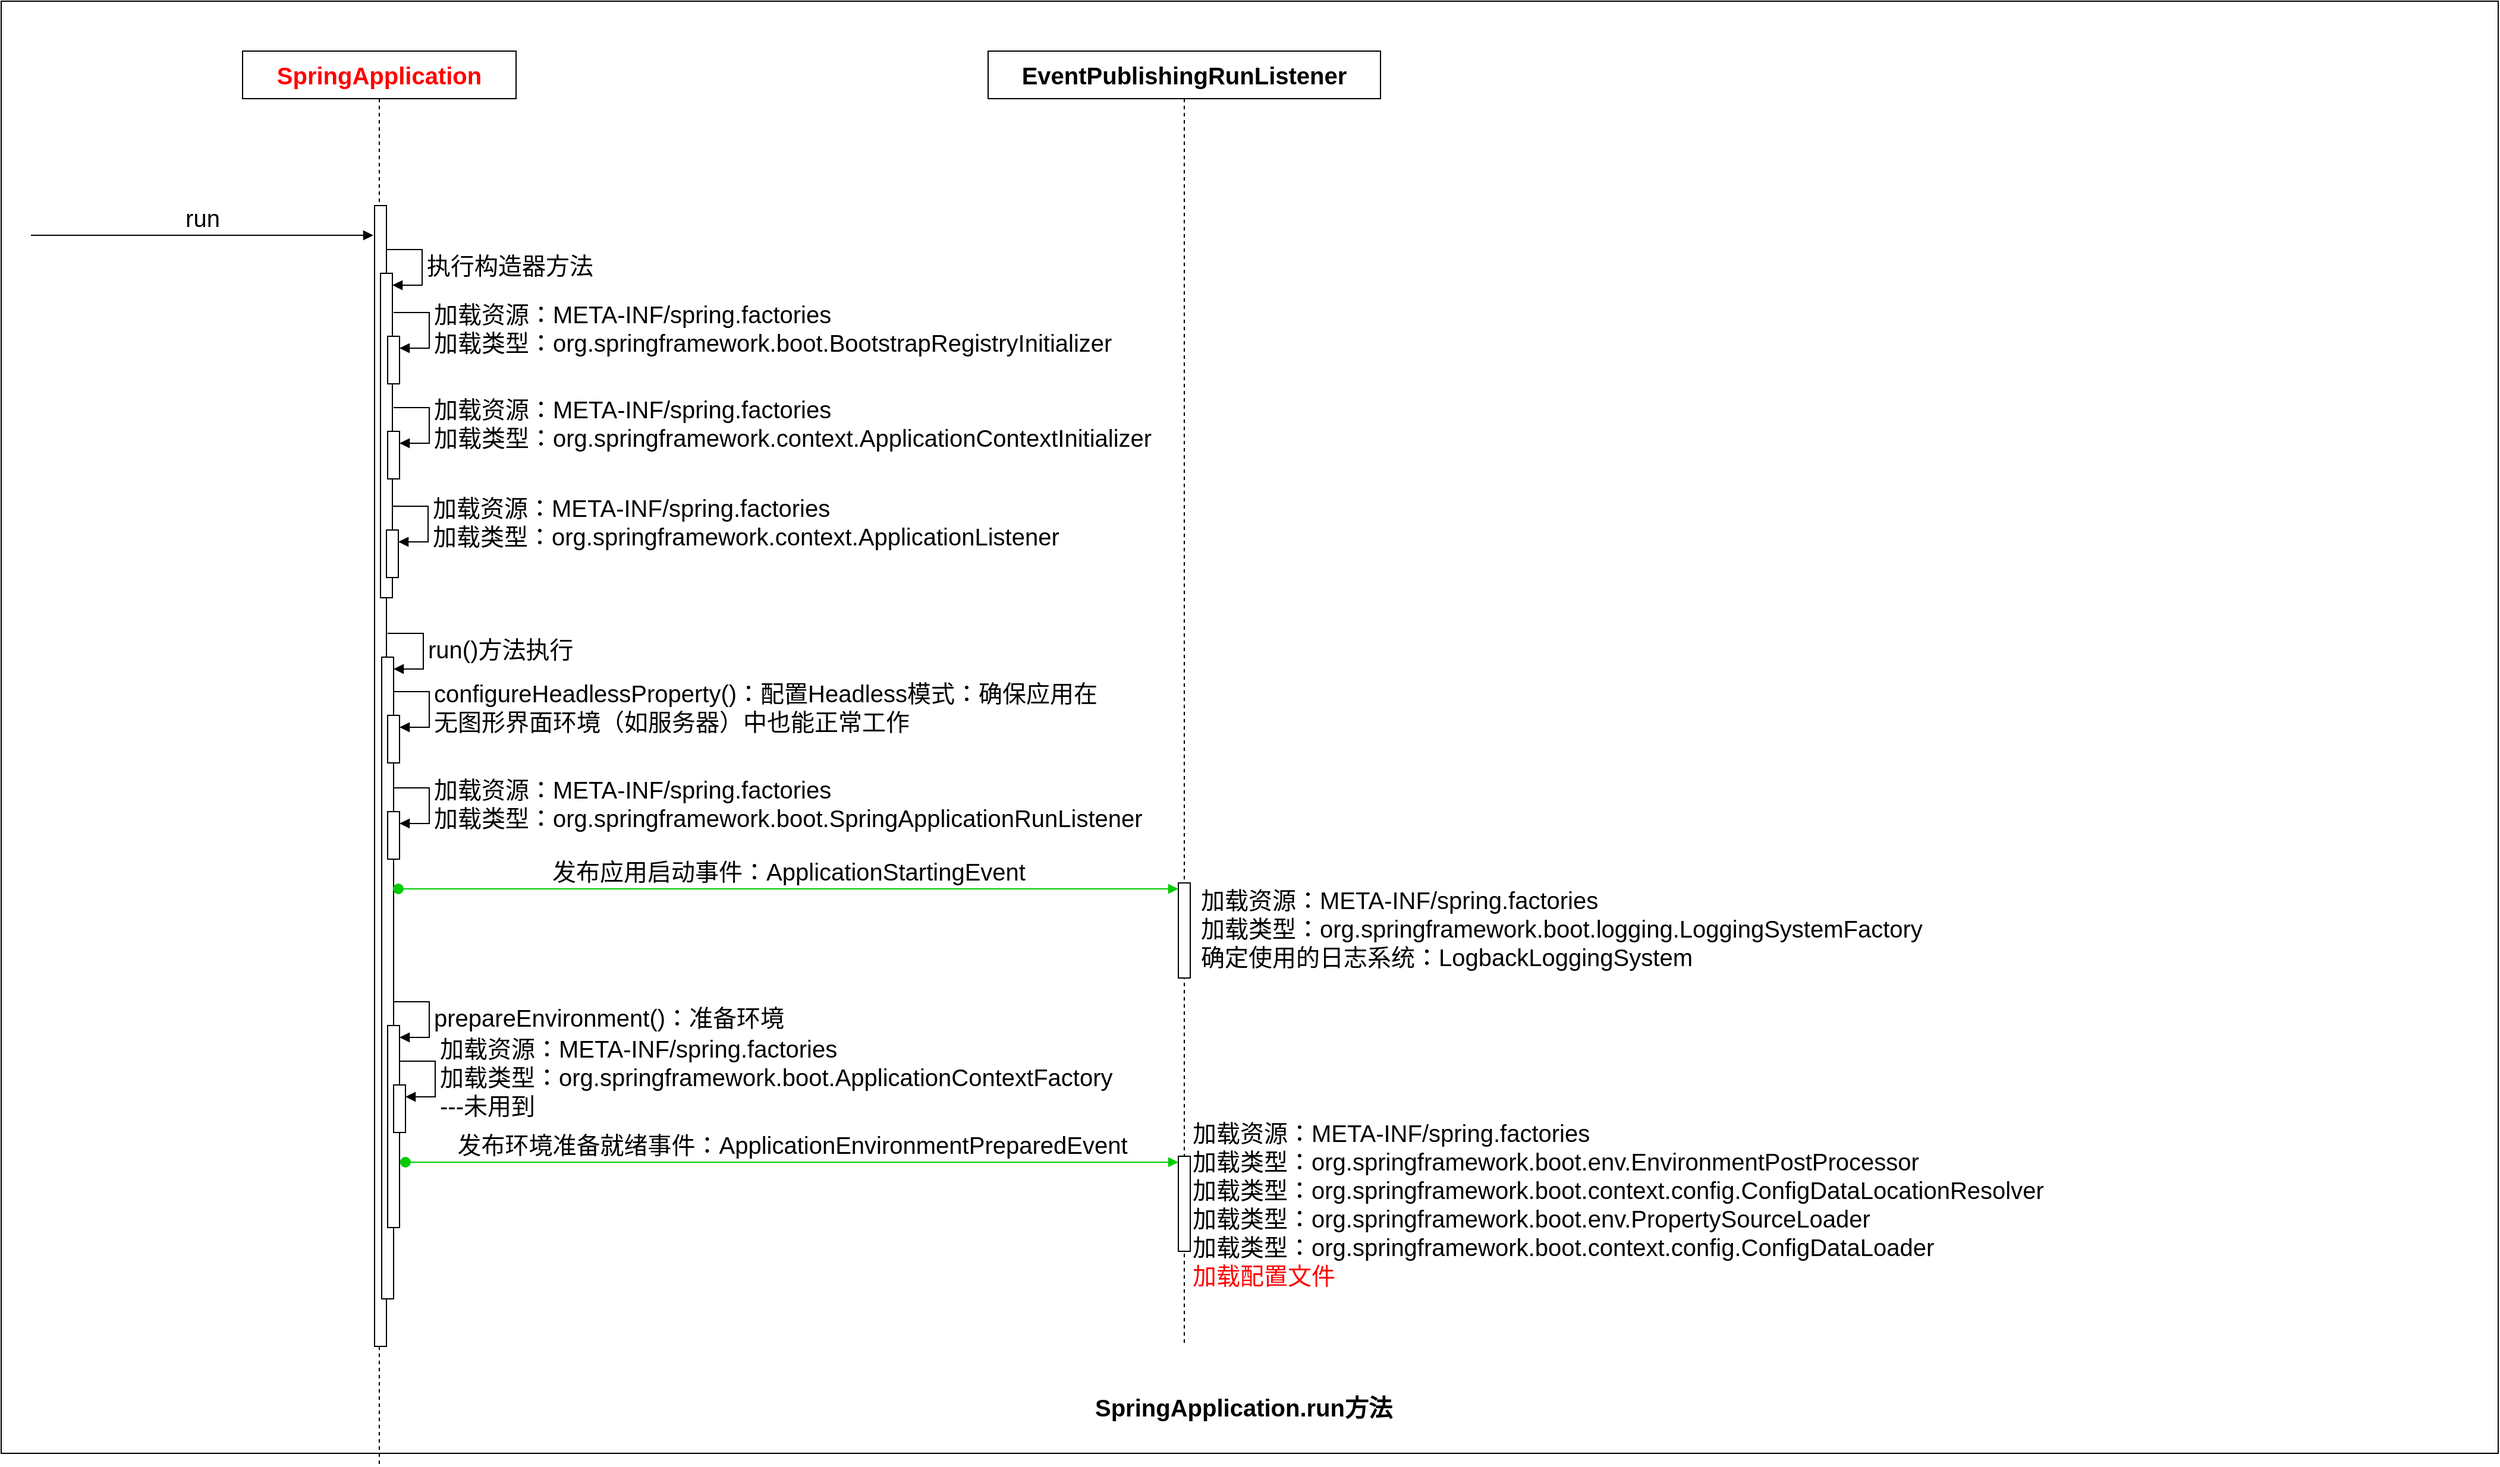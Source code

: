 <mxfile version="28.2.5">
  <diagram name="第 1 页" id="A2wYnKDMZFF023bxGnZ8">
    <mxGraphModel dx="1426" dy="788" grid="1" gridSize="10" guides="1" tooltips="1" connect="1" arrows="1" fold="1" page="1" pageScale="1" pageWidth="827" pageHeight="1169" background="none" math="0" shadow="0">
      <root>
        <mxCell id="0" />
        <mxCell id="1" parent="0" />
        <mxCell id="-QrxRBGIXTvyxB3OS5xk-55" value="" style="rounded=0;whiteSpace=wrap;html=1;" parent="1" vertex="1">
          <mxGeometry x="10" y="168" width="2100" height="1222" as="geometry" />
        </mxCell>
        <mxCell id="-QrxRBGIXTvyxB3OS5xk-1" value="SpringApplication" style="shape=umlLifeline;whiteSpace=wrap;html=1;container=1;dropTarget=0;collapsible=0;recursiveResize=0;outlineConnect=0;portConstraint=eastwest;newEdgeStyle={&quot;curved&quot;:0,&quot;rounded&quot;:0};fontSize=20;fontStyle=1;points=[[0,0,0,0,5],[0,1,0,0,-5],[1,0,0,0,5],[1,1,0,0,-5]];perimeter=rectanglePerimeter;targetShapes=umlLifeline;participant=label;fontColor=#FF0000;" parent="1" vertex="1">
          <mxGeometry x="213" y="210" width="230" height="1190" as="geometry" />
        </mxCell>
        <mxCell id="-QrxRBGIXTvyxB3OS5xk-2" value="" style="html=1;points=[[0,0,0,0,5],[0,1,0,0,-5],[1,0,0,0,5],[1,1,0,0,-5]];perimeter=orthogonalPerimeter;outlineConnect=0;targetShapes=umlLifeline;portConstraint=eastwest;newEdgeStyle={&quot;curved&quot;:0,&quot;rounded&quot;:0};" parent="-QrxRBGIXTvyxB3OS5xk-1" vertex="1">
          <mxGeometry x="111" y="130" width="10" height="960" as="geometry" />
        </mxCell>
        <mxCell id="-QrxRBGIXTvyxB3OS5xk-16" value="" style="html=1;points=[[0,0,0,0,5],[0,1,0,0,-5],[1,0,0,0,5],[1,1,0,0,-5]];perimeter=orthogonalPerimeter;outlineConnect=0;targetShapes=umlLifeline;portConstraint=eastwest;newEdgeStyle={&quot;curved&quot;:0,&quot;rounded&quot;:0};" parent="-QrxRBGIXTvyxB3OS5xk-1" vertex="1">
          <mxGeometry x="116" y="187" width="10" height="273" as="geometry" />
        </mxCell>
        <mxCell id="-QrxRBGIXTvyxB3OS5xk-17" value="执行构造器方法" style="html=1;align=left;spacingLeft=2;endArrow=block;rounded=0;edgeStyle=orthogonalEdgeStyle;curved=0;rounded=0;fontSize=20;" parent="-QrxRBGIXTvyxB3OS5xk-1" target="-QrxRBGIXTvyxB3OS5xk-16" edge="1">
          <mxGeometry relative="1" as="geometry">
            <mxPoint x="121" y="167" as="sourcePoint" />
            <Array as="points">
              <mxPoint x="151" y="197" />
            </Array>
          </mxGeometry>
        </mxCell>
        <mxCell id="A_lMgig04zZX347-qLPO-1" value="" style="html=1;points=[[0,0,0,0,5],[0,1,0,0,-5],[1,0,0,0,5],[1,1,0,0,-5]];perimeter=orthogonalPerimeter;outlineConnect=0;targetShapes=umlLifeline;portConstraint=eastwest;newEdgeStyle={&quot;curved&quot;:0,&quot;rounded&quot;:0};" parent="-QrxRBGIXTvyxB3OS5xk-1" vertex="1">
          <mxGeometry x="122" y="240" width="10" height="40" as="geometry" />
        </mxCell>
        <mxCell id="A_lMgig04zZX347-qLPO-2" value="加载资源：META-INF/spring.factories&lt;div&gt;加载类型：org.springframework.boot.BootstrapRegistryInitializer&lt;/div&gt;" style="html=1;align=left;spacingLeft=2;endArrow=block;rounded=0;edgeStyle=orthogonalEdgeStyle;curved=0;rounded=0;fontSize=20;" parent="-QrxRBGIXTvyxB3OS5xk-1" target="A_lMgig04zZX347-qLPO-1" edge="1">
          <mxGeometry relative="1" as="geometry">
            <mxPoint x="127" y="220" as="sourcePoint" />
            <Array as="points">
              <mxPoint x="157" y="250" />
            </Array>
          </mxGeometry>
        </mxCell>
        <mxCell id="A_lMgig04zZX347-qLPO-3" value="" style="html=1;points=[[0,0,0,0,5],[0,1,0,0,-5],[1,0,0,0,5],[1,1,0,0,-5]];perimeter=orthogonalPerimeter;outlineConnect=0;targetShapes=umlLifeline;portConstraint=eastwest;newEdgeStyle={&quot;curved&quot;:0,&quot;rounded&quot;:0};" parent="-QrxRBGIXTvyxB3OS5xk-1" vertex="1">
          <mxGeometry x="122" y="320" width="10" height="40" as="geometry" />
        </mxCell>
        <mxCell id="A_lMgig04zZX347-qLPO-4" value="&lt;div&gt;加载资源：META-INF/spring.factories&lt;/div&gt;&lt;div&gt;加载类型：org.springframework.context.ApplicationContextInitializer&lt;/div&gt;" style="html=1;align=left;spacingLeft=2;endArrow=block;rounded=0;edgeStyle=orthogonalEdgeStyle;curved=0;rounded=0;fontSize=20;" parent="-QrxRBGIXTvyxB3OS5xk-1" target="A_lMgig04zZX347-qLPO-3" edge="1">
          <mxGeometry relative="1" as="geometry">
            <mxPoint x="127" y="300" as="sourcePoint" />
            <Array as="points">
              <mxPoint x="157" y="330" />
            </Array>
          </mxGeometry>
        </mxCell>
        <mxCell id="m-SrFzIWjWcpo6os5ry7-2" value="" style="html=1;points=[[0,0,0,0,5],[0,1,0,0,-5],[1,0,0,0,5],[1,1,0,0,-5]];perimeter=orthogonalPerimeter;outlineConnect=0;targetShapes=umlLifeline;portConstraint=eastwest;newEdgeStyle={&quot;curved&quot;:0,&quot;rounded&quot;:0};" parent="-QrxRBGIXTvyxB3OS5xk-1" vertex="1">
          <mxGeometry x="121" y="403" width="10" height="40" as="geometry" />
        </mxCell>
        <mxCell id="m-SrFzIWjWcpo6os5ry7-3" value="加载资源：META-INF/spring.factories&lt;div&gt;加载类型：org.springframework.context.ApplicationListener&lt;/div&gt;" style="html=1;align=left;spacingLeft=2;endArrow=block;rounded=0;edgeStyle=orthogonalEdgeStyle;curved=0;rounded=0;fontSize=20;" parent="-QrxRBGIXTvyxB3OS5xk-1" target="m-SrFzIWjWcpo6os5ry7-2" edge="1">
          <mxGeometry relative="1" as="geometry">
            <mxPoint x="126" y="383" as="sourcePoint" />
            <Array as="points">
              <mxPoint x="156" y="413" />
            </Array>
          </mxGeometry>
        </mxCell>
        <mxCell id="m-SrFzIWjWcpo6os5ry7-4" value="" style="html=1;points=[[0,0,0,0,5],[0,1,0,0,-5],[1,0,0,0,5],[1,1,0,0,-5]];perimeter=orthogonalPerimeter;outlineConnect=0;targetShapes=umlLifeline;portConstraint=eastwest;newEdgeStyle={&quot;curved&quot;:0,&quot;rounded&quot;:0};" parent="-QrxRBGIXTvyxB3OS5xk-1" vertex="1">
          <mxGeometry x="117" y="510" width="10" height="540" as="geometry" />
        </mxCell>
        <mxCell id="m-SrFzIWjWcpo6os5ry7-5" value="run()方法执行" style="html=1;align=left;spacingLeft=2;endArrow=block;rounded=0;edgeStyle=orthogonalEdgeStyle;curved=0;rounded=0;fontSize=20;" parent="-QrxRBGIXTvyxB3OS5xk-1" target="m-SrFzIWjWcpo6os5ry7-4" edge="1">
          <mxGeometry relative="1" as="geometry">
            <mxPoint x="122" y="490" as="sourcePoint" />
            <Array as="points">
              <mxPoint x="152" y="520" />
            </Array>
          </mxGeometry>
        </mxCell>
        <mxCell id="m-SrFzIWjWcpo6os5ry7-8" value="" style="html=1;points=[[0,0,0,0,5],[0,1,0,0,-5],[1,0,0,0,5],[1,1,0,0,-5]];perimeter=orthogonalPerimeter;outlineConnect=0;targetShapes=umlLifeline;portConstraint=eastwest;newEdgeStyle={&quot;curved&quot;:0,&quot;rounded&quot;:0};" parent="-QrxRBGIXTvyxB3OS5xk-1" vertex="1">
          <mxGeometry x="122" y="559" width="10" height="40" as="geometry" />
        </mxCell>
        <mxCell id="m-SrFzIWjWcpo6os5ry7-9" value="configureHeadlessProperty()：配置Headless模式：确保应用在&lt;div&gt;无图形界面环境（如服务器）中也能正常工作&lt;/div&gt;" style="html=1;align=left;spacingLeft=2;endArrow=block;rounded=0;edgeStyle=orthogonalEdgeStyle;curved=0;rounded=0;fontSize=20;" parent="-QrxRBGIXTvyxB3OS5xk-1" target="m-SrFzIWjWcpo6os5ry7-8" edge="1">
          <mxGeometry relative="1" as="geometry">
            <mxPoint x="127" y="539" as="sourcePoint" />
            <Array as="points">
              <mxPoint x="157" y="569" />
            </Array>
          </mxGeometry>
        </mxCell>
        <mxCell id="MXJS1vc6aWy4tjezfeGe-1" value="" style="html=1;points=[[0,0,0,0,5],[0,1,0,0,-5],[1,0,0,0,5],[1,1,0,0,-5]];perimeter=orthogonalPerimeter;outlineConnect=0;targetShapes=umlLifeline;portConstraint=eastwest;newEdgeStyle={&quot;curved&quot;:0,&quot;rounded&quot;:0};" parent="-QrxRBGIXTvyxB3OS5xk-1" vertex="1">
          <mxGeometry x="122" y="640" width="10" height="40" as="geometry" />
        </mxCell>
        <mxCell id="MXJS1vc6aWy4tjezfeGe-2" value="加载资源：META-INF/spring.factories&lt;div&gt;加载类型：org.springframework.boot.SpringApplicationRunListener&lt;/div&gt;" style="html=1;align=left;spacingLeft=2;endArrow=block;rounded=0;edgeStyle=orthogonalEdgeStyle;curved=0;rounded=0;fontSize=20;" parent="-QrxRBGIXTvyxB3OS5xk-1" target="MXJS1vc6aWy4tjezfeGe-1" edge="1">
          <mxGeometry relative="1" as="geometry">
            <mxPoint x="127" y="620" as="sourcePoint" />
            <Array as="points">
              <mxPoint x="157" y="650" />
            </Array>
          </mxGeometry>
        </mxCell>
        <mxCell id="MXJS1vc6aWy4tjezfeGe-4" value="发布应用启动事件：ApplicationStartingEvent" style="html=1;verticalAlign=bottom;startArrow=oval;endArrow=block;startSize=8;curved=0;rounded=0;entryX=0;entryY=0;entryDx=0;entryDy=5;fontSize=20;strokeColor=#00CC00;" parent="-QrxRBGIXTvyxB3OS5xk-1" target="MXJS1vc6aWy4tjezfeGe-3" edge="1">
          <mxGeometry relative="1" as="geometry">
            <mxPoint x="131" y="705" as="sourcePoint" />
          </mxGeometry>
        </mxCell>
        <mxCell id="sT0C0HFc28g8CPJ5HvF9-3" value="" style="html=1;points=[[0,0,0,0,5],[0,1,0,0,-5],[1,0,0,0,5],[1,1,0,0,-5]];perimeter=orthogonalPerimeter;outlineConnect=0;targetShapes=umlLifeline;portConstraint=eastwest;newEdgeStyle={&quot;curved&quot;:0,&quot;rounded&quot;:0};" parent="-QrxRBGIXTvyxB3OS5xk-1" vertex="1">
          <mxGeometry x="122" y="820" width="10" height="170" as="geometry" />
        </mxCell>
        <mxCell id="sT0C0HFc28g8CPJ5HvF9-4" value="prepareEnvironment()：准备环境" style="html=1;align=left;spacingLeft=2;endArrow=block;rounded=0;edgeStyle=orthogonalEdgeStyle;curved=0;rounded=0;fontSize=20;" parent="-QrxRBGIXTvyxB3OS5xk-1" target="sT0C0HFc28g8CPJ5HvF9-3" edge="1">
          <mxGeometry relative="1" as="geometry">
            <mxPoint x="127" y="800" as="sourcePoint" />
            <Array as="points">
              <mxPoint x="157" y="830" />
            </Array>
          </mxGeometry>
        </mxCell>
        <mxCell id="sT0C0HFc28g8CPJ5HvF9-7" value="" style="html=1;points=[[0,0,0,0,5],[0,1,0,0,-5],[1,0,0,0,5],[1,1,0,0,-5]];perimeter=orthogonalPerimeter;outlineConnect=0;targetShapes=umlLifeline;portConstraint=eastwest;newEdgeStyle={&quot;curved&quot;:0,&quot;rounded&quot;:0};" parent="-QrxRBGIXTvyxB3OS5xk-1" vertex="1">
          <mxGeometry x="127" y="870" width="10" height="40" as="geometry" />
        </mxCell>
        <mxCell id="sT0C0HFc28g8CPJ5HvF9-8" value="加载资源：META-INF/spring.factories&lt;div&gt;加载类型：org.springframework.boot.ApplicationContextFactory&lt;/div&gt;&lt;div&gt;---未用到&lt;/div&gt;" style="html=1;align=left;spacingLeft=2;endArrow=block;rounded=0;edgeStyle=orthogonalEdgeStyle;curved=0;rounded=0;fontSize=20;" parent="-QrxRBGIXTvyxB3OS5xk-1" target="sT0C0HFc28g8CPJ5HvF9-7" edge="1">
          <mxGeometry relative="1" as="geometry">
            <mxPoint x="132" y="850" as="sourcePoint" />
            <Array as="points">
              <mxPoint x="162" y="880" />
            </Array>
          </mxGeometry>
        </mxCell>
        <mxCell id="4_eBpyDCCzqvXuNyVG6e-2" value="发布环境准备就绪事件：ApplicationEnvironmentPreparedEvent" style="html=1;verticalAlign=bottom;startArrow=oval;endArrow=block;startSize=8;curved=0;rounded=0;entryX=0;entryY=0;entryDx=0;entryDy=5;fontSize=20;fontColor=#000000;strokeColor=#00CC00;" parent="-QrxRBGIXTvyxB3OS5xk-1" target="4_eBpyDCCzqvXuNyVG6e-1" edge="1">
          <mxGeometry relative="1" as="geometry">
            <mxPoint x="137" y="935" as="sourcePoint" />
          </mxGeometry>
        </mxCell>
        <mxCell id="-QrxRBGIXTvyxB3OS5xk-18" value="EventPublishingRunListener" style="shape=umlLifeline;perimeter=lifelinePerimeter;whiteSpace=wrap;html=1;container=1;dropTarget=0;collapsible=0;recursiveResize=0;outlineConnect=0;portConstraint=eastwest;newEdgeStyle={&quot;curved&quot;:0,&quot;rounded&quot;:0};fontSize=20;fontStyle=1" parent="1" vertex="1">
          <mxGeometry x="840" y="210" width="330" height="1090" as="geometry" />
        </mxCell>
        <mxCell id="MXJS1vc6aWy4tjezfeGe-3" value="" style="html=1;points=[[0,0,0,0,5],[0,1,0,0,-5],[1,0,0,0,5],[1,1,0,0,-5]];perimeter=orthogonalPerimeter;outlineConnect=0;targetShapes=umlLifeline;portConstraint=eastwest;newEdgeStyle={&quot;curved&quot;:0,&quot;rounded&quot;:0};" parent="-QrxRBGIXTvyxB3OS5xk-18" vertex="1">
          <mxGeometry x="160" y="700" width="10" height="80" as="geometry" />
        </mxCell>
        <mxCell id="4_eBpyDCCzqvXuNyVG6e-1" value="" style="html=1;points=[[0,0,0,0,5],[0,1,0,0,-5],[1,0,0,0,5],[1,1,0,0,-5]];perimeter=orthogonalPerimeter;outlineConnect=0;targetShapes=umlLifeline;portConstraint=eastwest;newEdgeStyle={&quot;curved&quot;:0,&quot;rounded&quot;:0};" parent="-QrxRBGIXTvyxB3OS5xk-18" vertex="1">
          <mxGeometry x="160" y="930" width="10" height="80" as="geometry" />
        </mxCell>
        <mxCell id="-QrxRBGIXTvyxB3OS5xk-56" value="run" style="html=1;verticalAlign=bottom;endArrow=block;curved=0;rounded=0;entryX=0;entryY=0;entryDx=0;entryDy=5;fontSize=20;" parent="1" edge="1">
          <mxGeometry relative="1" as="geometry">
            <mxPoint x="35" y="365" as="sourcePoint" />
            <mxPoint x="323" y="365" as="targetPoint" />
          </mxGeometry>
        </mxCell>
        <mxCell id="-QrxRBGIXTvyxB3OS5xk-58" value="SpringApplication.run方法" style="text;html=1;whiteSpace=wrap;strokeColor=none;fillColor=none;align=center;verticalAlign=middle;rounded=0;fontSize=20;fontStyle=1" parent="1" vertex="1">
          <mxGeometry x="850" y="1336" width="410" height="30" as="geometry" />
        </mxCell>
        <mxCell id="2jkTHWjFfz8fGy_T3Wvq-2" value="加载资源：META-INF/spring.factories&lt;div&gt;加载类型：org.springframework.boot.logging.LoggingSystemFactory&lt;/div&gt;&lt;div&gt;确定使用的日志系统：LogbackLoggingSystem&lt;/div&gt;" style="text;html=1;align=left;verticalAlign=middle;whiteSpace=wrap;rounded=0;fontSize=20;" parent="1" vertex="1">
          <mxGeometry x="1017" y="910" width="670" height="75" as="geometry" />
        </mxCell>
        <mxCell id="4_eBpyDCCzqvXuNyVG6e-5" value="加载资源：META-INF/spring.factories&lt;div&gt;加载类型：org.springframework.boot.env.EnvironmentPostProcessor&lt;/div&gt;&lt;div&gt;加载类型：org.springframework.boot.context.config.ConfigDataLocationResolver&lt;/div&gt;&lt;div&gt;加载类型：org.springframework.boot.env.PropertySourceLoader&lt;/div&gt;&lt;div&gt;加载类型：org.springframework.boot.context.config.ConfigDataLoader&lt;/div&gt;&lt;div&gt;&lt;font style=&quot;color: rgb(255, 0, 0);&quot;&gt;加载配置文件&lt;/font&gt;&lt;/div&gt;" style="text;html=1;align=left;verticalAlign=middle;whiteSpace=wrap;rounded=0;fontSize=20;" parent="1" vertex="1">
          <mxGeometry x="1010" y="1100" width="780" height="160" as="geometry" />
        </mxCell>
      </root>
    </mxGraphModel>
  </diagram>
</mxfile>
